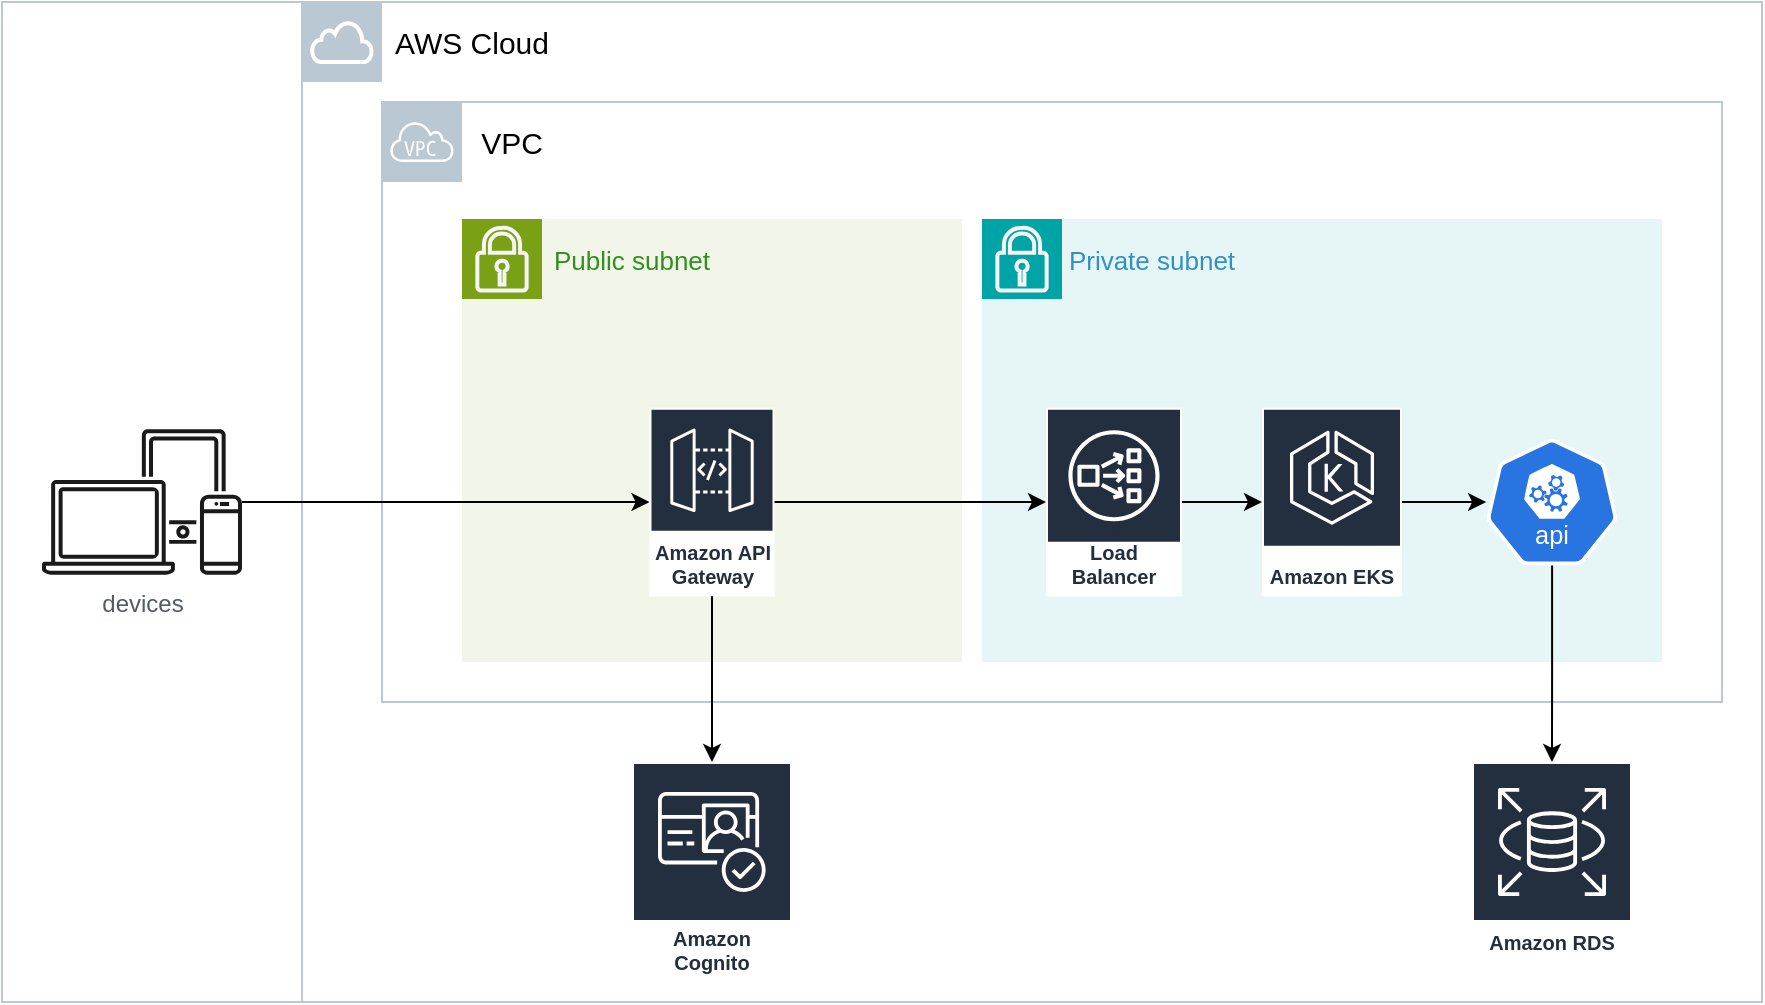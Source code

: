 <mxfile version="24.7.17">
  <diagram name="Página-1" id="f9Z_mnRSqajW9AsvAXgP">
    <mxGraphModel dx="989" dy="538" grid="1" gridSize="10" guides="1" tooltips="1" connect="1" arrows="1" fold="1" page="1" pageScale="1" pageWidth="827" pageHeight="1169" math="0" shadow="0">
      <root>
        <mxCell id="0" />
        <mxCell id="1" parent="0" />
        <mxCell id="tMEonqaPXTZB2WHjisNH-39" value="" style="rounded=0;whiteSpace=wrap;html=1;strokeColor=#bac8d3;" parent="1" vertex="1">
          <mxGeometry y="120" width="860" height="500" as="geometry" />
        </mxCell>
        <mxCell id="6bn4gTI0IEbVRwhQMOiJ-1" value="" style="rounded=0;whiteSpace=wrap;html=1;fillColor=#ffffff;strokeColor=#bac8d3;" vertex="1" parent="1">
          <mxGeometry x="150" y="120" width="730" height="500" as="geometry" />
        </mxCell>
        <mxCell id="6bn4gTI0IEbVRwhQMOiJ-2" value="devices" style="sketch=0;outlineConnect=0;gradientColor=none;fontColor=#545B64;strokeColor=none;fillColor=#1A1A1A;dashed=0;verticalLabelPosition=bottom;verticalAlign=top;align=center;html=1;fontSize=12;fontStyle=0;aspect=fixed;shape=mxgraph.aws4.illustration_devices;pointerEvents=1" vertex="1" parent="1">
          <mxGeometry x="20" y="333.5" width="100" height="73" as="geometry" />
        </mxCell>
        <mxCell id="6bn4gTI0IEbVRwhQMOiJ-3" value="AWS Cloud" style="text;html=1;align=center;verticalAlign=middle;whiteSpace=wrap;rounded=0;strokeWidth=5;fontSize=15;" vertex="1" parent="1">
          <mxGeometry x="190" y="120" width="90" height="40" as="geometry" />
        </mxCell>
        <mxCell id="6bn4gTI0IEbVRwhQMOiJ-5" value="" style="whiteSpace=wrap;html=1;aspect=fixed;fillColor=#bac8d3;strokeColor=none;" vertex="1" parent="1">
          <mxGeometry x="150" y="120" width="40" height="40" as="geometry" />
        </mxCell>
        <mxCell id="6bn4gTI0IEbVRwhQMOiJ-4" value="" style="html=1;verticalLabelPosition=bottom;align=center;labelBackgroundColor=#ffffff;verticalAlign=top;strokeWidth=2;strokeColor=#FFFFFF;shadow=0;dashed=0;shape=mxgraph.ios7.icons.cloud;fillColor=#bac8d3;" vertex="1" parent="1">
          <mxGeometry x="155" y="130" width="30" height="20" as="geometry" />
        </mxCell>
        <mxCell id="6bn4gTI0IEbVRwhQMOiJ-6" value="" style="rounded=0;whiteSpace=wrap;html=1;strokeColor=#bac8d3;" vertex="1" parent="1">
          <mxGeometry x="190" y="170" width="670" height="300" as="geometry" />
        </mxCell>
        <mxCell id="6bn4gTI0IEbVRwhQMOiJ-7" value="VPC" style="text;html=1;align=center;verticalAlign=middle;whiteSpace=wrap;rounded=0;strokeWidth=5;fontSize=15;" vertex="1" parent="1">
          <mxGeometry x="230" y="170" width="50" height="40" as="geometry" />
        </mxCell>
        <mxCell id="6bn4gTI0IEbVRwhQMOiJ-8" value="" style="whiteSpace=wrap;html=1;aspect=fixed;fillColor=#bac8d3;strokeColor=none;" vertex="1" parent="1">
          <mxGeometry x="190" y="170" width="40" height="40" as="geometry" />
        </mxCell>
        <mxCell id="6bn4gTI0IEbVRwhQMOiJ-9" value="Virtual private&#xa;cloud" style="sketch=0;outlineConnect=0;fontColor=none;gradientColor=none;strokeColor=#FFFFFF;fillColor=none;dashed=0;verticalLabelPosition=bottom;verticalAlign=top;align=center;html=1;fontSize=12;fontStyle=0;aspect=fixed;shape=mxgraph.aws4.resourceIcon;resIcon=mxgraph.aws4.virtual_private_cloud;noLabel=1;" vertex="1" parent="1">
          <mxGeometry x="190" y="170" width="40" height="40" as="geometry" />
        </mxCell>
        <mxCell id="6bn4gTI0IEbVRwhQMOiJ-10" value="" style="rounded=0;whiteSpace=wrap;html=1;fillColor=#f2f6e8;strokeColor=none;" vertex="1" parent="1">
          <mxGeometry x="230" y="228.5" width="250" height="221.5" as="geometry" />
        </mxCell>
        <mxCell id="6bn4gTI0IEbVRwhQMOiJ-13" value="" style="whiteSpace=wrap;html=1;aspect=fixed;fillColor=#7aa116;strokeColor=none;" vertex="1" parent="1">
          <mxGeometry x="230" y="228.5" width="40" height="40" as="geometry" />
        </mxCell>
        <mxCell id="6bn4gTI0IEbVRwhQMOiJ-17" value="Public subnet" style="text;html=1;align=center;verticalAlign=middle;whiteSpace=wrap;rounded=0;strokeWidth=5;fontSize=13;fontColor=#318f22;" vertex="1" parent="1">
          <mxGeometry x="270" y="228.5" width="90" height="40" as="geometry" />
        </mxCell>
        <mxCell id="6bn4gTI0IEbVRwhQMOiJ-19" value="Amazon API Gateway" style="sketch=0;outlineConnect=0;fontColor=#232F3E;gradientColor=none;strokeColor=#ffffff;fillColor=#232F3E;dashed=0;verticalLabelPosition=middle;verticalAlign=bottom;align=center;html=1;whiteSpace=wrap;fontSize=10;fontStyle=1;spacing=3;shape=mxgraph.aws4.productIcon;prIcon=mxgraph.aws4.api_gateway;" vertex="1" parent="1">
          <mxGeometry x="323.75" y="322.88" width="62.5" height="94.25" as="geometry" />
        </mxCell>
        <mxCell id="6bn4gTI0IEbVRwhQMOiJ-21" value="" style="rounded=0;whiteSpace=wrap;html=1;fillColor=#e6f6f7;strokeColor=none;" vertex="1" parent="1">
          <mxGeometry x="490" y="228.5" width="340" height="221.5" as="geometry" />
        </mxCell>
        <mxCell id="6bn4gTI0IEbVRwhQMOiJ-23" value="Private subnet" style="text;html=1;align=center;verticalAlign=middle;whiteSpace=wrap;rounded=0;strokeWidth=5;fontSize=13;fontColor=#3390c3;" vertex="1" parent="1">
          <mxGeometry x="530" y="228.5" width="90" height="40" as="geometry" />
        </mxCell>
        <mxCell id="6bn4gTI0IEbVRwhQMOiJ-28" value="" style="whiteSpace=wrap;html=1;aspect=fixed;fillColor=#00a4a6;strokeColor=none;fillStyle=auto;" vertex="1" parent="1">
          <mxGeometry x="490" y="228.5" width="40" height="40" as="geometry" />
        </mxCell>
        <mxCell id="6bn4gTI0IEbVRwhQMOiJ-37" style="edgeStyle=orthogonalEdgeStyle;rounded=0;orthogonalLoop=1;jettySize=auto;html=1;" edge="1" parent="1" source="6bn4gTI0IEbVRwhQMOiJ-29" target="6bn4gTI0IEbVRwhQMOiJ-30">
          <mxGeometry relative="1" as="geometry" />
        </mxCell>
        <mxCell id="6bn4gTI0IEbVRwhQMOiJ-29" value="Network Load Balancer" style="sketch=0;outlineConnect=0;fontColor=#232F3E;gradientColor=none;strokeColor=#ffffff;fillColor=#232F3E;dashed=0;verticalLabelPosition=middle;verticalAlign=bottom;align=center;html=1;whiteSpace=wrap;fontSize=10;fontStyle=1;spacing=3;shape=mxgraph.aws4.productIcon;prIcon=mxgraph.aws4.network_load_balancer;" vertex="1" parent="1">
          <mxGeometry x="522" y="322.88" width="68" height="94.25" as="geometry" />
        </mxCell>
        <mxCell id="6bn4gTI0IEbVRwhQMOiJ-38" style="edgeStyle=orthogonalEdgeStyle;rounded=0;orthogonalLoop=1;jettySize=auto;html=1;" edge="1" parent="1" source="6bn4gTI0IEbVRwhQMOiJ-30" target="6bn4gTI0IEbVRwhQMOiJ-31">
          <mxGeometry relative="1" as="geometry" />
        </mxCell>
        <mxCell id="6bn4gTI0IEbVRwhQMOiJ-30" value="Amazon EKS" style="sketch=0;outlineConnect=0;fontColor=#232F3E;gradientColor=none;strokeColor=#ffffff;fillColor=#232F3E;dashed=0;verticalLabelPosition=middle;verticalAlign=bottom;align=center;html=1;whiteSpace=wrap;fontSize=10;fontStyle=1;spacing=3;shape=mxgraph.aws4.productIcon;prIcon=mxgraph.aws4.eks;" vertex="1" parent="1">
          <mxGeometry x="630" y="322.88" width="70" height="94.25" as="geometry" />
        </mxCell>
        <mxCell id="6bn4gTI0IEbVRwhQMOiJ-39" style="edgeStyle=orthogonalEdgeStyle;rounded=0;orthogonalLoop=1;jettySize=auto;html=1;" edge="1" parent="1" source="6bn4gTI0IEbVRwhQMOiJ-31" target="6bn4gTI0IEbVRwhQMOiJ-32">
          <mxGeometry relative="1" as="geometry" />
        </mxCell>
        <mxCell id="6bn4gTI0IEbVRwhQMOiJ-31" value="" style="aspect=fixed;sketch=0;html=1;dashed=0;whitespace=wrap;verticalLabelPosition=bottom;verticalAlign=top;fillColor=#2875E2;strokeColor=#ffffff;points=[[0.005,0.63,0],[0.1,0.2,0],[0.9,0.2,0],[0.5,0,0],[0.995,0.63,0],[0.72,0.99,0],[0.5,1,0],[0.28,0.99,0]];shape=mxgraph.kubernetes.icon2;kubernetesLabel=1;prIcon=api;fontColor=default;" vertex="1" parent="1">
          <mxGeometry x="742.05" y="338.38" width="65.89" height="63.25" as="geometry" />
        </mxCell>
        <mxCell id="6bn4gTI0IEbVRwhQMOiJ-32" value="Amazon RDS" style="sketch=0;outlineConnect=0;fontColor=#232F3E;gradientColor=none;strokeColor=#ffffff;fillColor=#232F3E;dashed=0;verticalLabelPosition=middle;verticalAlign=bottom;align=center;html=1;whiteSpace=wrap;fontSize=10;fontStyle=1;spacing=3;shape=mxgraph.aws4.productIcon;prIcon=mxgraph.aws4.rds;" vertex="1" parent="1">
          <mxGeometry x="735" y="500" width="80" height="100" as="geometry" />
        </mxCell>
        <mxCell id="6bn4gTI0IEbVRwhQMOiJ-33" value="Amazon Cognito" style="sketch=0;outlineConnect=0;fontColor=#232F3E;gradientColor=none;strokeColor=#ffffff;fillColor=#232F3E;dashed=0;verticalLabelPosition=middle;verticalAlign=bottom;align=center;html=1;whiteSpace=wrap;fontSize=10;fontStyle=1;spacing=3;shape=mxgraph.aws4.productIcon;prIcon=mxgraph.aws4.cognito;" vertex="1" parent="1">
          <mxGeometry x="315" y="500" width="80" height="110" as="geometry" />
        </mxCell>
        <mxCell id="6bn4gTI0IEbVRwhQMOiJ-34" value="" style="endArrow=classic;html=1;rounded=0;" edge="1" parent="1" source="6bn4gTI0IEbVRwhQMOiJ-19" target="6bn4gTI0IEbVRwhQMOiJ-33">
          <mxGeometry width="50" height="50" relative="1" as="geometry">
            <mxPoint x="390" y="440" as="sourcePoint" />
            <mxPoint x="440" y="390" as="targetPoint" />
            <Array as="points">
              <mxPoint x="355" y="430" />
            </Array>
          </mxGeometry>
        </mxCell>
        <mxCell id="6bn4gTI0IEbVRwhQMOiJ-35" value="" style="endArrow=classic;html=1;rounded=0;" edge="1" parent="1" source="6bn4gTI0IEbVRwhQMOiJ-19" target="6bn4gTI0IEbVRwhQMOiJ-29">
          <mxGeometry width="50" height="50" relative="1" as="geometry">
            <mxPoint x="386.25" y="345" as="sourcePoint" />
            <mxPoint x="436.25" y="295" as="targetPoint" />
          </mxGeometry>
        </mxCell>
        <mxCell id="6bn4gTI0IEbVRwhQMOiJ-40" style="edgeStyle=orthogonalEdgeStyle;rounded=0;orthogonalLoop=1;jettySize=auto;html=1;" edge="1" parent="1" source="6bn4gTI0IEbVRwhQMOiJ-2" target="6bn4gTI0IEbVRwhQMOiJ-19">
          <mxGeometry relative="1" as="geometry" />
        </mxCell>
        <mxCell id="6bn4gTI0IEbVRwhQMOiJ-41" value="" style="sketch=0;aspect=fixed;pointerEvents=1;shadow=0;dashed=0;html=1;strokeColor=#F5F5F5;labelPosition=center;verticalLabelPosition=bottom;verticalAlign=top;align=center;fillColor=none;shape=mxgraph.mscae.enterprise.lock;strokeWidth=2;" vertex="1" parent="1">
          <mxGeometry x="237.67" y="232.69" width="24.66" height="31.62" as="geometry" />
        </mxCell>
        <mxCell id="6bn4gTI0IEbVRwhQMOiJ-42" value="" style="sketch=0;aspect=fixed;pointerEvents=1;shadow=0;dashed=0;html=1;strokeColor=#F5F5F5;labelPosition=center;verticalLabelPosition=bottom;verticalAlign=top;align=center;fillColor=none;shape=mxgraph.mscae.enterprise.lock;strokeWidth=2;" vertex="1" parent="1">
          <mxGeometry x="497.67" y="232.69" width="24.66" height="31.62" as="geometry" />
        </mxCell>
      </root>
    </mxGraphModel>
  </diagram>
</mxfile>
